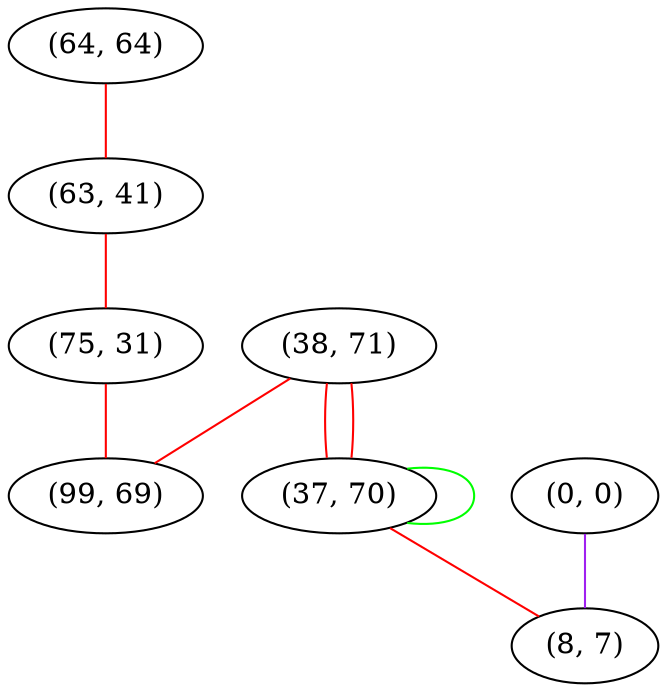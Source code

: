 graph "" {
"(64, 64)";
"(38, 71)";
"(63, 41)";
"(37, 70)";
"(75, 31)";
"(0, 0)";
"(8, 7)";
"(99, 69)";
"(64, 64)" -- "(63, 41)"  [color=red, key=0, weight=1];
"(38, 71)" -- "(37, 70)"  [color=red, key=0, weight=1];
"(38, 71)" -- "(37, 70)"  [color=red, key=1, weight=1];
"(38, 71)" -- "(99, 69)"  [color=red, key=0, weight=1];
"(63, 41)" -- "(75, 31)"  [color=red, key=0, weight=1];
"(37, 70)" -- "(37, 70)"  [color=green, key=0, weight=2];
"(37, 70)" -- "(8, 7)"  [color=red, key=0, weight=1];
"(75, 31)" -- "(99, 69)"  [color=red, key=0, weight=1];
"(0, 0)" -- "(8, 7)"  [color=purple, key=0, weight=4];
}
